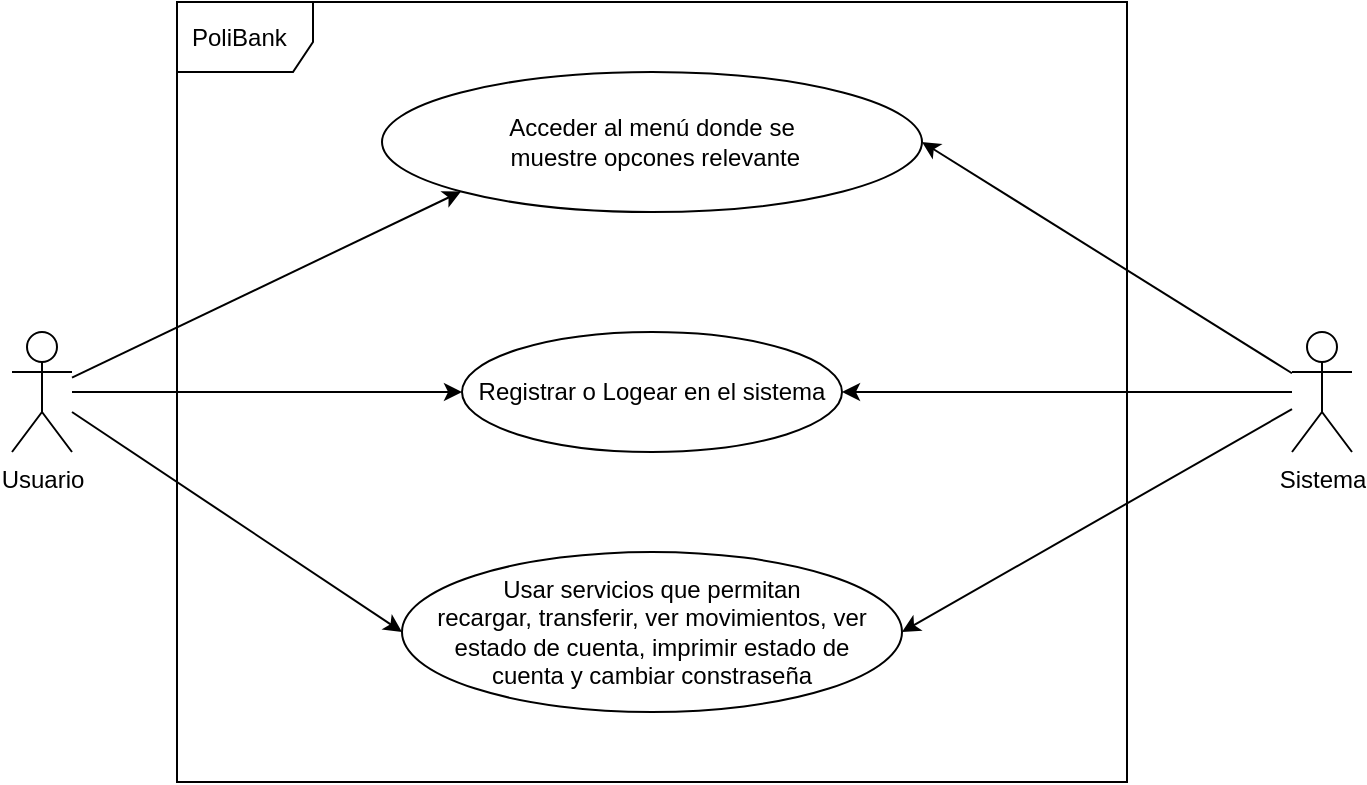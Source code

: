 <mxfile>
    <diagram id="yY2P0JZ92X0-lj8_Rt_i" name="Página-1">
        <mxGraphModel dx="722" dy="563" grid="0" gridSize="10" guides="1" tooltips="1" connect="1" arrows="1" fold="1" page="0" pageScale="1" pageWidth="827" pageHeight="1169" math="0" shadow="0">
            <root>
                <mxCell id="0"/>
                <mxCell id="1" parent="0"/>
                <mxCell id="29" value="PoliBank" style="shape=umlFrame;whiteSpace=wrap;html=1;width=68;height=35;boundedLbl=1;verticalAlign=middle;align=left;spacingLeft=5;" parent="1" vertex="1">
                    <mxGeometry x="162.5" y="25" width="475" height="390" as="geometry"/>
                </mxCell>
                <mxCell id="17" style="edgeStyle=none;html=1;entryX=0;entryY=0.5;entryDx=0;entryDy=0;" parent="1" source="3" target="12" edge="1">
                    <mxGeometry relative="1" as="geometry"/>
                </mxCell>
                <mxCell id="27" style="edgeStyle=none;html=1;entryX=0;entryY=1;entryDx=0;entryDy=0;" parent="1" source="3" target="6" edge="1">
                    <mxGeometry relative="1" as="geometry"/>
                </mxCell>
                <mxCell id="28" style="edgeStyle=none;html=1;entryX=0;entryY=0.5;entryDx=0;entryDy=0;" parent="1" source="3" target="11" edge="1">
                    <mxGeometry relative="1" as="geometry"/>
                </mxCell>
                <mxCell id="3" value="Usuario" style="shape=umlActor;verticalLabelPosition=bottom;verticalAlign=top;html=1;outlineConnect=0;" parent="1" vertex="1">
                    <mxGeometry x="80" y="190" width="30" height="60" as="geometry"/>
                </mxCell>
                <mxCell id="20" style="edgeStyle=none;html=1;entryX=1;entryY=0.5;entryDx=0;entryDy=0;" parent="1" source="4" target="6" edge="1">
                    <mxGeometry relative="1" as="geometry"/>
                </mxCell>
                <mxCell id="21" style="edgeStyle=none;html=1;entryX=1;entryY=0.5;entryDx=0;entryDy=0;" parent="1" source="4" target="11" edge="1">
                    <mxGeometry relative="1" as="geometry"/>
                </mxCell>
                <mxCell id="22" style="edgeStyle=none;html=1;entryX=1;entryY=0.5;entryDx=0;entryDy=0;" parent="1" source="4" target="12" edge="1">
                    <mxGeometry relative="1" as="geometry"/>
                </mxCell>
                <mxCell id="4" value="Sistema" style="shape=umlActor;verticalLabelPosition=bottom;verticalAlign=top;html=1;outlineConnect=0;" parent="1" vertex="1">
                    <mxGeometry x="720" y="190" width="30" height="60" as="geometry"/>
                </mxCell>
                <mxCell id="6" value="Acceder al menú donde se&lt;br&gt;&amp;nbsp;muestre opcones relevante" style="ellipse;whiteSpace=wrap;html=1;" parent="1" vertex="1">
                    <mxGeometry x="265" y="60" width="270" height="70" as="geometry"/>
                </mxCell>
                <mxCell id="11" value="Registrar o Logear en el sistema" style="ellipse;whiteSpace=wrap;html=1;" parent="1" vertex="1">
                    <mxGeometry x="305" y="190" width="190" height="60" as="geometry"/>
                </mxCell>
                <mxCell id="12" value="Usar servicios que permitan&lt;br&gt;recargar, transferir, ver movimientos, ver estado de cuenta, imprimir estado de &lt;br&gt;cuenta y cambiar constraseña" style="ellipse;whiteSpace=wrap;html=1;" parent="1" vertex="1">
                    <mxGeometry x="275" y="300" width="250" height="80" as="geometry"/>
                </mxCell>
            </root>
        </mxGraphModel>
    </diagram>
</mxfile>